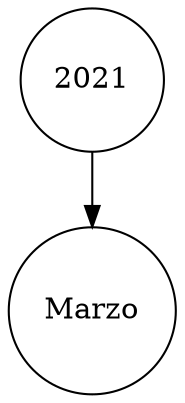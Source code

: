 digraph G{
node[shape=circle];
NodoRaiz[label="2021"];
subgraph meses{
    style = rounded;
NodRaiz[label="Marzo"];

}NodoRaiz-> NodRaiz [lhead = meses];
}
